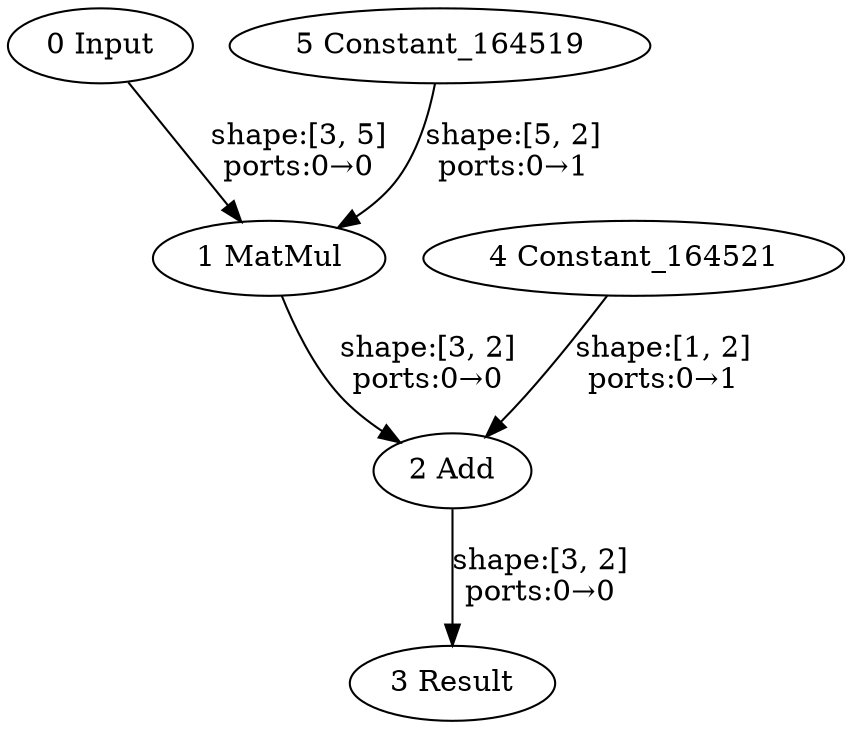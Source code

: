 strict digraph  {
"0 Input" [id=0, type=Parameter];
"1 MatMul" [id=1, type=MatMul];
"2 Add" [id=2, type=Add];
"3 Result" [id=3, type=Result];
"4 Constant_164521" [id=4, type=Constant];
"5 Constant_164519" [id=5, type=Constant];
"0 Input" -> "1 MatMul"  [label="shape:[3, 5]\nports:0→0", style=solid];
"1 MatMul" -> "2 Add"  [label="shape:[3, 2]\nports:0→0", style=solid];
"2 Add" -> "3 Result"  [label="shape:[3, 2]\nports:0→0", style=solid];
"4 Constant_164521" -> "2 Add"  [label="shape:[1, 2]\nports:0→1", style=solid];
"5 Constant_164519" -> "1 MatMul"  [label="shape:[5, 2]\nports:0→1", style=solid];
}
